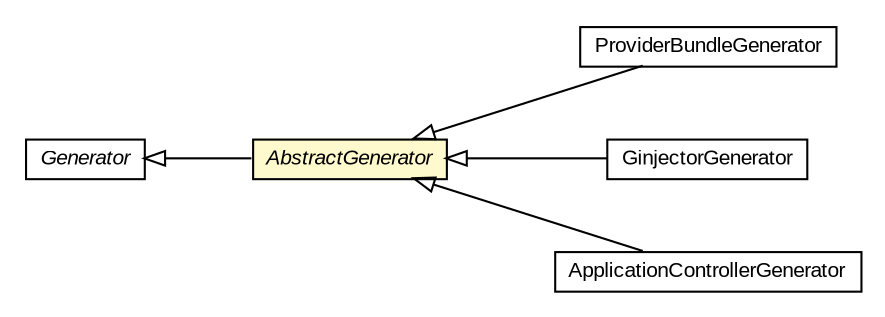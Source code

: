 #!/usr/local/bin/dot
#
# Class diagram 
# Generated by UMLGraph version R5_6-24-gf6e263 (http://www.umlgraph.org/)
#

digraph G {
	edge [fontname="arial",fontsize=10,labelfontname="arial",labelfontsize=10];
	node [fontname="arial",fontsize=10,shape=plaintext];
	nodesep=0.25;
	ranksep=0.5;
	rankdir=LR;
	// com.gwtplatform.mvp.rebind.ProviderBundleGenerator
	c95381 [label=<<table title="com.gwtplatform.mvp.rebind.ProviderBundleGenerator" border="0" cellborder="1" cellspacing="0" cellpadding="2" port="p" href="./ProviderBundleGenerator.html">
		<tr><td><table border="0" cellspacing="0" cellpadding="1">
<tr><td align="center" balign="center"> ProviderBundleGenerator </td></tr>
		</table></td></tr>
		</table>>, URL="./ProviderBundleGenerator.html", fontname="arial", fontcolor="black", fontsize=10.0];
	// com.gwtplatform.mvp.rebind.GinjectorGenerator
	c95388 [label=<<table title="com.gwtplatform.mvp.rebind.GinjectorGenerator" border="0" cellborder="1" cellspacing="0" cellpadding="2" port="p" href="./GinjectorGenerator.html">
		<tr><td><table border="0" cellspacing="0" cellpadding="1">
<tr><td align="center" balign="center"> GinjectorGenerator </td></tr>
		</table></td></tr>
		</table>>, URL="./GinjectorGenerator.html", fontname="arial", fontcolor="black", fontsize=10.0];
	// com.gwtplatform.mvp.rebind.ApplicationControllerGenerator
	c95392 [label=<<table title="com.gwtplatform.mvp.rebind.ApplicationControllerGenerator" border="0" cellborder="1" cellspacing="0" cellpadding="2" port="p" href="./ApplicationControllerGenerator.html">
		<tr><td><table border="0" cellspacing="0" cellpadding="1">
<tr><td align="center" balign="center"> ApplicationControllerGenerator </td></tr>
		</table></td></tr>
		</table>>, URL="./ApplicationControllerGenerator.html", fontname="arial", fontcolor="black", fontsize=10.0];
	// com.gwtplatform.mvp.rebind.AbstractGenerator
	c95393 [label=<<table title="com.gwtplatform.mvp.rebind.AbstractGenerator" border="0" cellborder="1" cellspacing="0" cellpadding="2" port="p" bgcolor="lemonChiffon" href="./AbstractGenerator.html">
		<tr><td><table border="0" cellspacing="0" cellpadding="1">
<tr><td align="center" balign="center"><font face="arial italic"> AbstractGenerator </font></td></tr>
		</table></td></tr>
		</table>>, URL="./AbstractGenerator.html", fontname="arial", fontcolor="black", fontsize=10.0];
	//com.gwtplatform.mvp.rebind.ProviderBundleGenerator extends com.gwtplatform.mvp.rebind.AbstractGenerator
	c95393:p -> c95381:p [dir=back,arrowtail=empty];
	//com.gwtplatform.mvp.rebind.GinjectorGenerator extends com.gwtplatform.mvp.rebind.AbstractGenerator
	c95393:p -> c95388:p [dir=back,arrowtail=empty];
	//com.gwtplatform.mvp.rebind.ApplicationControllerGenerator extends com.gwtplatform.mvp.rebind.AbstractGenerator
	c95393:p -> c95392:p [dir=back,arrowtail=empty];
	//com.gwtplatform.mvp.rebind.AbstractGenerator extends com.google.gwt.core.ext.Generator
	c95825:p -> c95393:p [dir=back,arrowtail=empty];
	// com.google.gwt.core.ext.Generator
	c95825 [label=<<table title="com.google.gwt.core.ext.Generator" border="0" cellborder="1" cellspacing="0" cellpadding="2" port="p" href="http://google-web-toolkit.googlecode.com/svn/javadoc/latest/com/google/gwt/core/ext/Generator.html">
		<tr><td><table border="0" cellspacing="0" cellpadding="1">
<tr><td align="center" balign="center"><font face="arial italic"> Generator </font></td></tr>
		</table></td></tr>
		</table>>, URL="http://google-web-toolkit.googlecode.com/svn/javadoc/latest/com/google/gwt/core/ext/Generator.html", fontname="arial", fontcolor="black", fontsize=10.0];
}

